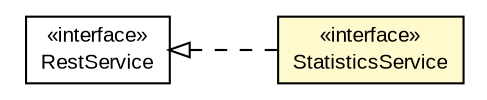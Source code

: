 #!/usr/local/bin/dot
#
# Class diagram 
# Generated by UMLGraph version R5_6-24-gf6e263 (http://www.umlgraph.org/)
#

digraph G {
	edge [fontname="arial",fontsize=10,labelfontname="arial",labelfontsize=10];
	node [fontname="arial",fontsize=10,shape=plaintext];
	nodesep=0.25;
	ranksep=0.5;
	rankdir=LR;
	// com.gwtplatform.dispatch.rest.shared.RestService
	c497715 [label=<<table title="com.gwtplatform.dispatch.rest.shared.RestService" border="0" cellborder="1" cellspacing="0" cellpadding="2" port="p" href="../../../dispatch/rest/shared/RestService.html">
		<tr><td><table border="0" cellspacing="0" cellpadding="1">
<tr><td align="center" balign="center"> &#171;interface&#187; </td></tr>
<tr><td align="center" balign="center"> RestService </td></tr>
		</table></td></tr>
		</table>>, URL="../../../dispatch/rest/shared/RestService.html", fontname="arial", fontcolor="black", fontsize=10.0];
	// com.gwtplatform.carstore.client.rest.StatisticsService
	c498001 [label=<<table title="com.gwtplatform.carstore.client.rest.StatisticsService" border="0" cellborder="1" cellspacing="0" cellpadding="2" port="p" bgcolor="lemonChiffon" href="./StatisticsService.html">
		<tr><td><table border="0" cellspacing="0" cellpadding="1">
<tr><td align="center" balign="center"> &#171;interface&#187; </td></tr>
<tr><td align="center" balign="center"> StatisticsService </td></tr>
		</table></td></tr>
		</table>>, URL="./StatisticsService.html", fontname="arial", fontcolor="black", fontsize=10.0];
	//com.gwtplatform.carstore.client.rest.StatisticsService implements com.gwtplatform.dispatch.rest.shared.RestService
	c497715:p -> c498001:p [dir=back,arrowtail=empty,style=dashed];
}

